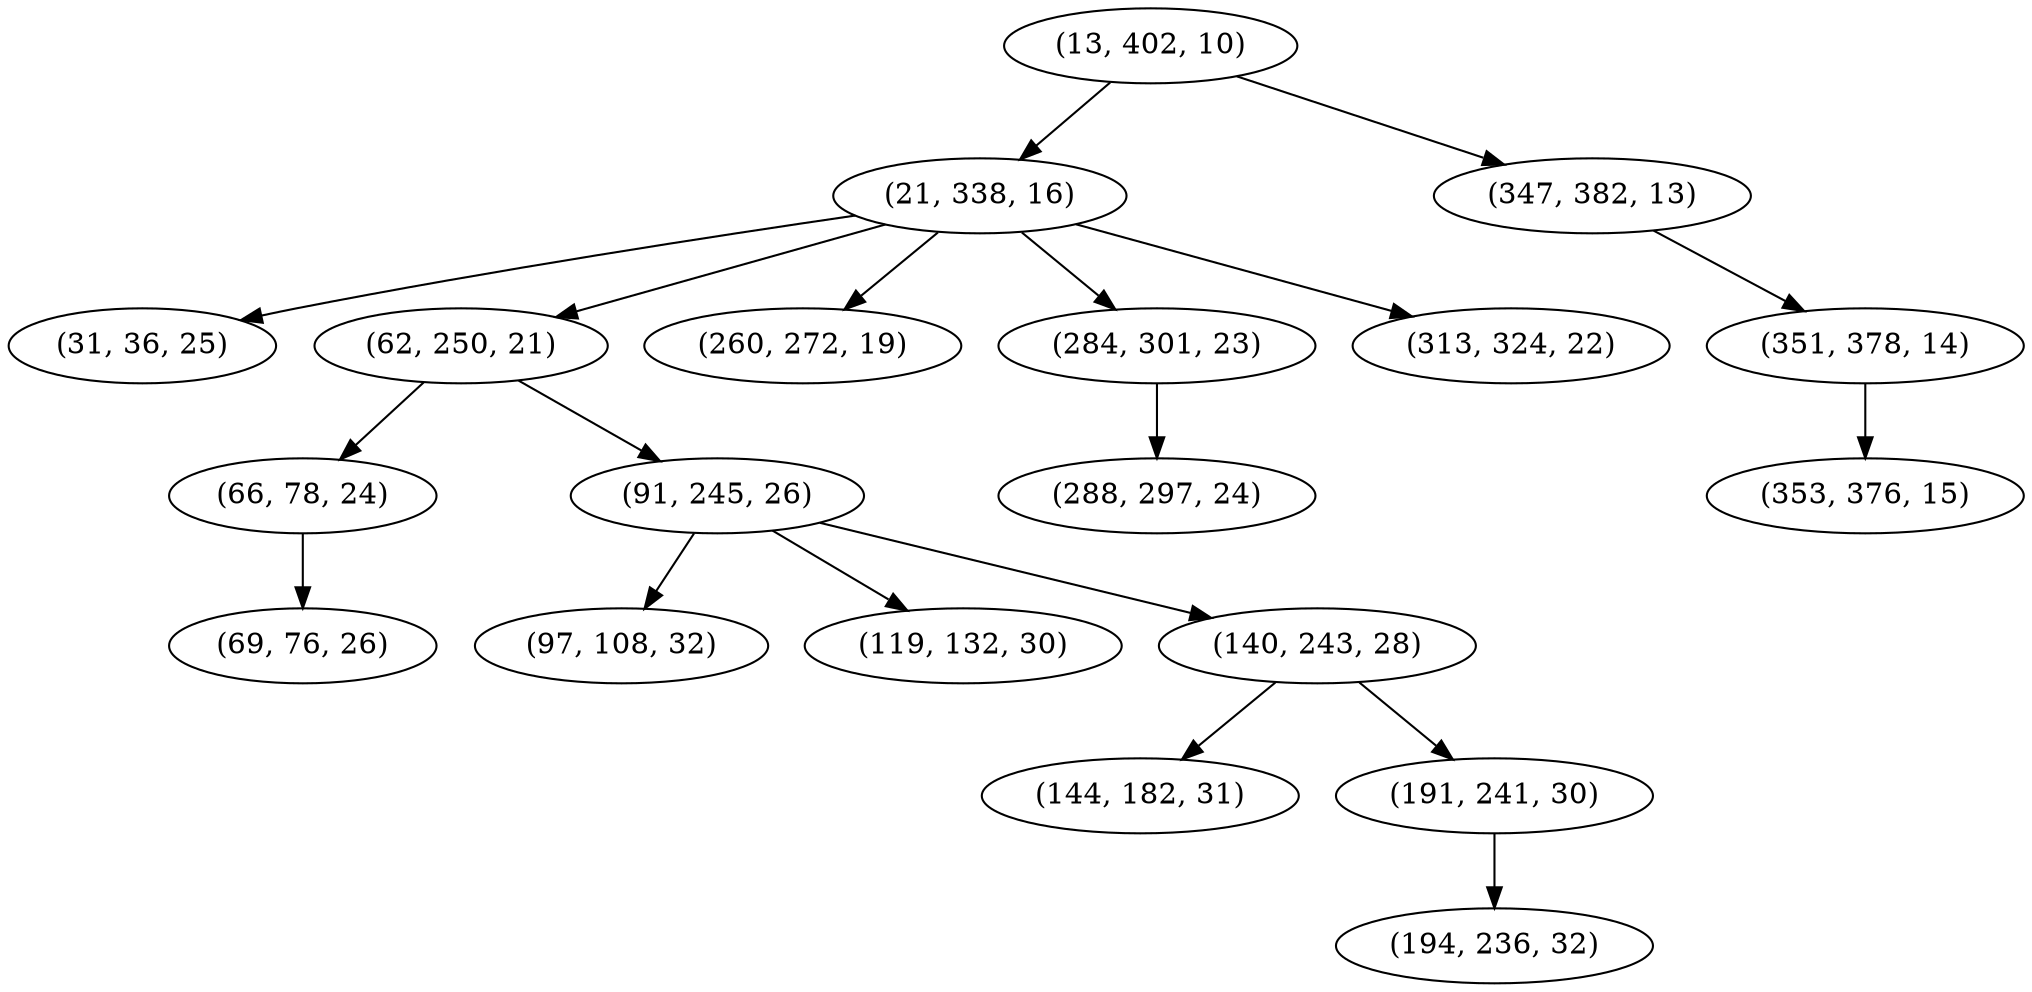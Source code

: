 digraph tree {
    "(13, 402, 10)";
    "(21, 338, 16)";
    "(31, 36, 25)";
    "(62, 250, 21)";
    "(66, 78, 24)";
    "(69, 76, 26)";
    "(91, 245, 26)";
    "(97, 108, 32)";
    "(119, 132, 30)";
    "(140, 243, 28)";
    "(144, 182, 31)";
    "(191, 241, 30)";
    "(194, 236, 32)";
    "(260, 272, 19)";
    "(284, 301, 23)";
    "(288, 297, 24)";
    "(313, 324, 22)";
    "(347, 382, 13)";
    "(351, 378, 14)";
    "(353, 376, 15)";
    "(13, 402, 10)" -> "(21, 338, 16)";
    "(13, 402, 10)" -> "(347, 382, 13)";
    "(21, 338, 16)" -> "(31, 36, 25)";
    "(21, 338, 16)" -> "(62, 250, 21)";
    "(21, 338, 16)" -> "(260, 272, 19)";
    "(21, 338, 16)" -> "(284, 301, 23)";
    "(21, 338, 16)" -> "(313, 324, 22)";
    "(62, 250, 21)" -> "(66, 78, 24)";
    "(62, 250, 21)" -> "(91, 245, 26)";
    "(66, 78, 24)" -> "(69, 76, 26)";
    "(91, 245, 26)" -> "(97, 108, 32)";
    "(91, 245, 26)" -> "(119, 132, 30)";
    "(91, 245, 26)" -> "(140, 243, 28)";
    "(140, 243, 28)" -> "(144, 182, 31)";
    "(140, 243, 28)" -> "(191, 241, 30)";
    "(191, 241, 30)" -> "(194, 236, 32)";
    "(284, 301, 23)" -> "(288, 297, 24)";
    "(347, 382, 13)" -> "(351, 378, 14)";
    "(351, 378, 14)" -> "(353, 376, 15)";
}
